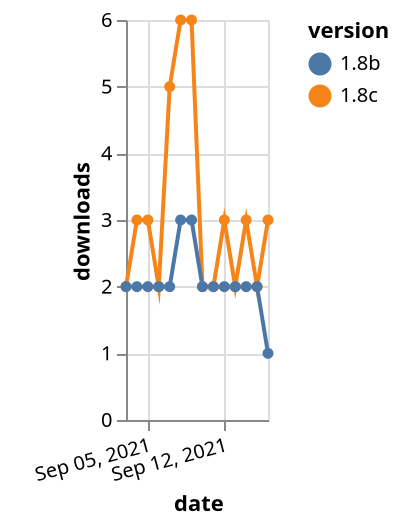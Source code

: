 {"$schema": "https://vega.github.io/schema/vega-lite/v5.json", "description": "A simple bar chart with embedded data.", "data": {"values": [{"date": "2021-09-03", "total": 839, "delta": 2, "version": "1.8c"}, {"date": "2021-09-04", "total": 842, "delta": 3, "version": "1.8c"}, {"date": "2021-09-05", "total": 845, "delta": 3, "version": "1.8c"}, {"date": "2021-09-06", "total": 847, "delta": 2, "version": "1.8c"}, {"date": "2021-09-07", "total": 852, "delta": 5, "version": "1.8c"}, {"date": "2021-09-08", "total": 858, "delta": 6, "version": "1.8c"}, {"date": "2021-09-09", "total": 864, "delta": 6, "version": "1.8c"}, {"date": "2021-09-10", "total": 866, "delta": 2, "version": "1.8c"}, {"date": "2021-09-11", "total": 868, "delta": 2, "version": "1.8c"}, {"date": "2021-09-12", "total": 871, "delta": 3, "version": "1.8c"}, {"date": "2021-09-13", "total": 873, "delta": 2, "version": "1.8c"}, {"date": "2021-09-14", "total": 876, "delta": 3, "version": "1.8c"}, {"date": "2021-09-15", "total": 878, "delta": 2, "version": "1.8c"}, {"date": "2021-09-16", "total": 881, "delta": 3, "version": "1.8c"}, {"date": "2021-09-03", "total": 692, "delta": 2, "version": "1.8b"}, {"date": "2021-09-04", "total": 694, "delta": 2, "version": "1.8b"}, {"date": "2021-09-05", "total": 696, "delta": 2, "version": "1.8b"}, {"date": "2021-09-06", "total": 698, "delta": 2, "version": "1.8b"}, {"date": "2021-09-07", "total": 700, "delta": 2, "version": "1.8b"}, {"date": "2021-09-08", "total": 703, "delta": 3, "version": "1.8b"}, {"date": "2021-09-09", "total": 706, "delta": 3, "version": "1.8b"}, {"date": "2021-09-10", "total": 708, "delta": 2, "version": "1.8b"}, {"date": "2021-09-11", "total": 710, "delta": 2, "version": "1.8b"}, {"date": "2021-09-12", "total": 712, "delta": 2, "version": "1.8b"}, {"date": "2021-09-13", "total": 714, "delta": 2, "version": "1.8b"}, {"date": "2021-09-14", "total": 716, "delta": 2, "version": "1.8b"}, {"date": "2021-09-15", "total": 718, "delta": 2, "version": "1.8b"}, {"date": "2021-09-16", "total": 719, "delta": 1, "version": "1.8b"}]}, "width": "container", "mark": {"type": "line", "point": {"filled": true}}, "encoding": {"x": {"field": "date", "type": "temporal", "timeUnit": "yearmonthdate", "title": "date", "axis": {"labelAngle": -15}}, "y": {"field": "delta", "type": "quantitative", "title": "downloads"}, "color": {"field": "version", "type": "nominal"}, "tooltip": {"field": "delta"}}}